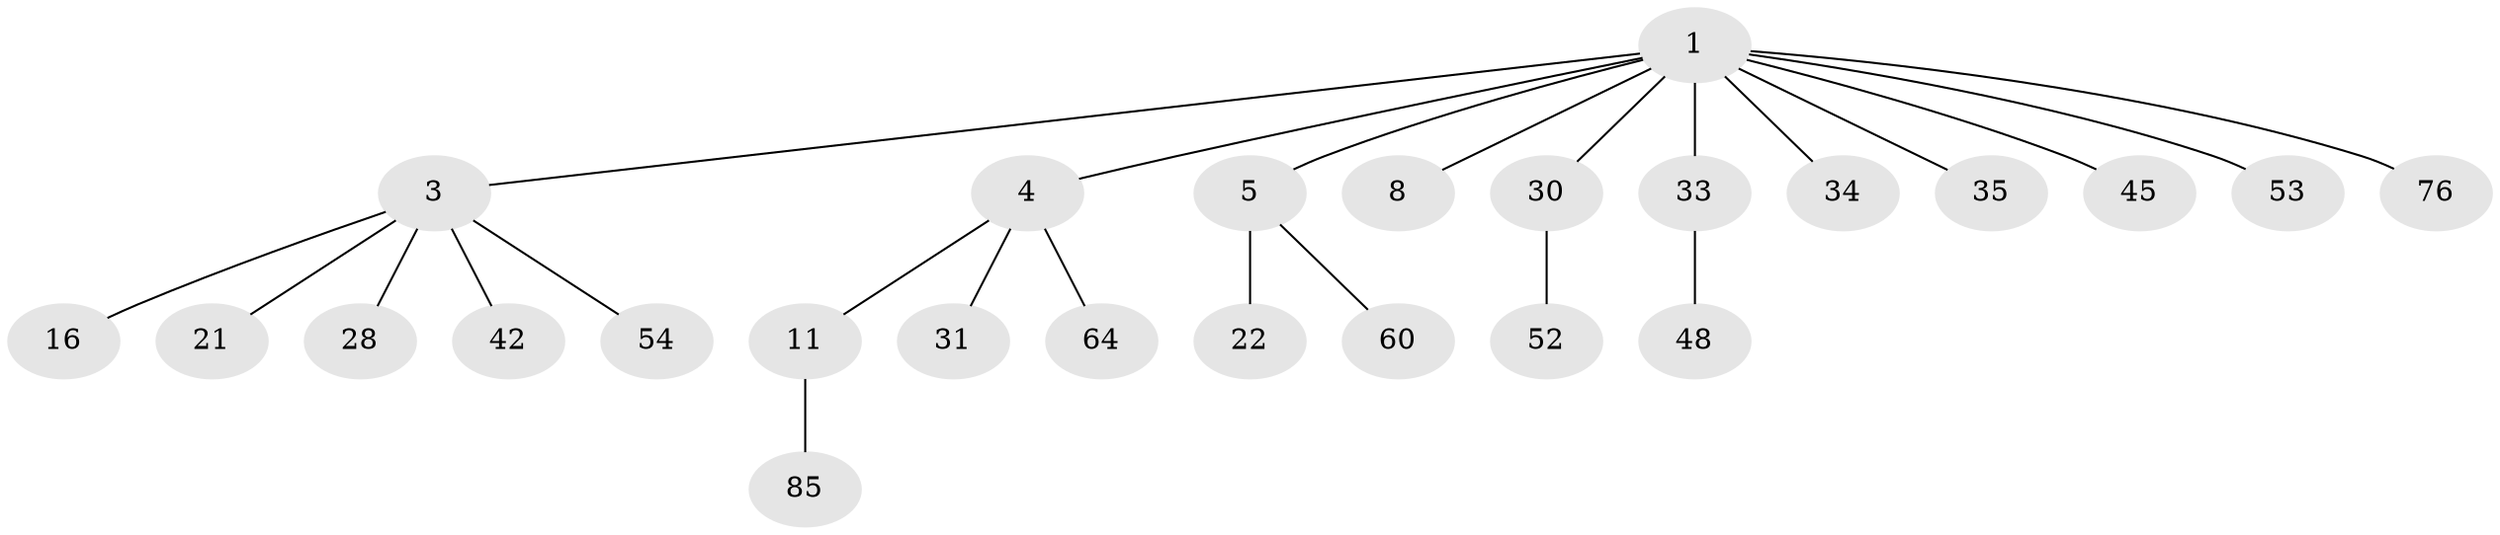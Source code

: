 // original degree distribution, {7: 0.011627906976744186, 6: 0.011627906976744186, 3: 0.1744186046511628, 5: 0.011627906976744186, 4: 0.08139534883720931, 2: 0.20930232558139536, 1: 0.5}
// Generated by graph-tools (version 1.1) at 2025/19/03/04/25 18:19:25]
// undirected, 25 vertices, 24 edges
graph export_dot {
graph [start="1"]
  node [color=gray90,style=filled];
  1 [super="+2+7+9+10"];
  3 [super="+6+69"];
  4 [super="+62+25+86"];
  5 [super="+13+15+43"];
  8 [super="+75+83+18"];
  11 [super="+29+17+46"];
  16 [super="+55+27+70"];
  21 [super="+24+32"];
  22;
  28 [super="+61"];
  30 [super="+38"];
  31;
  33 [super="+39"];
  34;
  35 [super="+37+40"];
  42;
  45 [super="+63+78"];
  48;
  52;
  53 [super="+68"];
  54;
  60;
  64;
  76;
  85;
  1 -- 33;
  1 -- 45;
  1 -- 76;
  1 -- 35;
  1 -- 3;
  1 -- 4;
  1 -- 5;
  1 -- 8;
  1 -- 53;
  1 -- 34;
  1 -- 30;
  3 -- 16;
  3 -- 21;
  3 -- 54;
  3 -- 42;
  3 -- 28;
  4 -- 11;
  4 -- 64;
  4 -- 31;
  5 -- 60;
  5 -- 22;
  11 -- 85;
  30 -- 52;
  33 -- 48;
}
